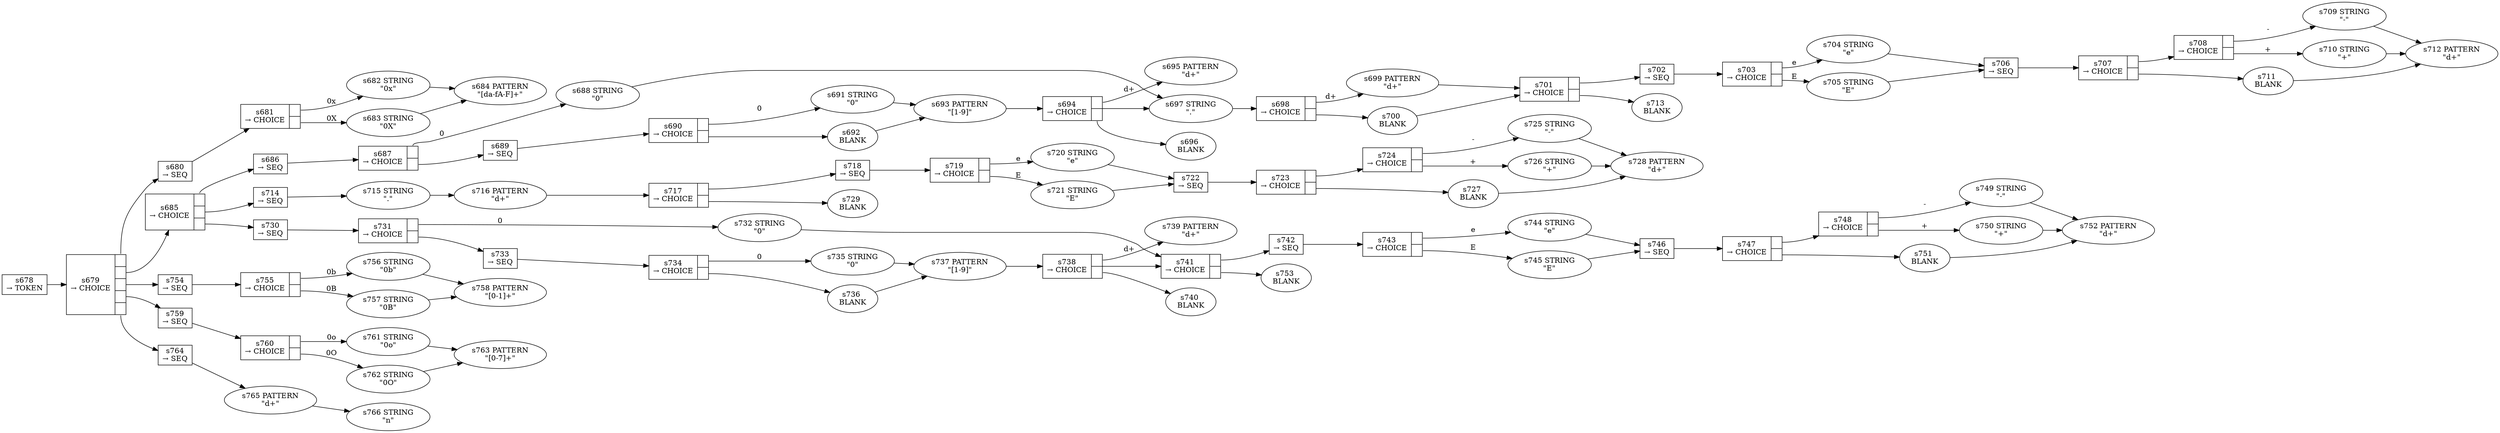 
  digraph number {
  
    rankdir=LR;
  
    s678 [label="s678\n&rarr; TOKEN", shape=record, fixedsize=false, peripheries=1];
  s679 [label="{s679\n&rarr; CHOICE|{<p0>|<p1>|<p2>|<p3>|<p4>}}", shape=record, fixedsize=false, peripheries=1];
  s680 [label="s680\n&rarr; SEQ", shape=record, fixedsize=false, peripheries=1];
  s681 [label="{s681\n&rarr; CHOICE|{<p0>|<p1>}}", shape=record, fixedsize=false, peripheries=1];
  s682 [label="s682 STRING\n\"0x\""];
  s681:p0 -> s682 [label="0x"];
  s683 [label="s683 STRING\n\"0X\""];
  s681:p1 -> s683 [label="0X"];
  s680 -> s681 [];
  s684 [label="s684 PATTERN\n\"[\da-fA-F]+\""];
  s682 -> s684 [];
  s683 -> s684 [];
  s679:p0 -> s680 [label=""];
  s685 [label="{s685\n&rarr; CHOICE|{<p0>|<p1>|<p2>}}", shape=record, fixedsize=false, peripheries=1];
  s686 [label="s686\n&rarr; SEQ", shape=record, fixedsize=false, peripheries=1];
  s687 [label="{s687\n&rarr; CHOICE|{<p0>|<p1>}}", shape=record, fixedsize=false, peripheries=1];
  s688 [label="s688 STRING\n\"0\""];
  s687:p0 -> s688 [label="0"];
  s689 [label="s689\n&rarr; SEQ", shape=record, fixedsize=false, peripheries=1];
  s690 [label="{s690\n&rarr; CHOICE|{<p0>|<p1>}}", shape=record, fixedsize=false, peripheries=1];
  s691 [label="s691 STRING\n\"0\""];
  s690:p0 -> s691 [label="0"];
  s692 [label="s692 \nBLANK"];
  s690:p1 -> s692 [label=""];
  s689 -> s690 [];
  s693 [label="s693 PATTERN\n\"[1-9]\""];
  s691 -> s693 [];
  s692 -> s693 [];
  s694 [label="{s694\n&rarr; CHOICE|{<p0>|<p1>}}", shape=record, fixedsize=false, peripheries=1];
  s695 [label="s695 PATTERN\n\"\d+\""];
  s694:p0 -> s695 [label="\d+"];
  s696 [label="s696 \nBLANK"];
  s694:p1 -> s696 [label=""];
  s693 -> s694 [];
  s687:p1 -> s689 [label=""];
  s686 -> s687 [];
  s697 [label="s697 STRING\n\".\""];
  s688 -> s697 [];
  s694 -> s697 [];
  s698 [label="{s698\n&rarr; CHOICE|{<p0>|<p1>}}", shape=record, fixedsize=false, peripheries=1];
  s699 [label="s699 PATTERN\n\"\d+\""];
  s698:p0 -> s699 [label="\d+"];
  s700 [label="s700 \nBLANK"];
  s698:p1 -> s700 [label=""];
  s697 -> s698 [];
  s701 [label="{s701\n&rarr; CHOICE|{<p0>|<p1>}}", shape=record, fixedsize=false, peripheries=1];
  s702 [label="s702\n&rarr; SEQ", shape=record, fixedsize=false, peripheries=1];
  s703 [label="{s703\n&rarr; CHOICE|{<p0>|<p1>}}", shape=record, fixedsize=false, peripheries=1];
  s704 [label="s704 STRING\n\"e\""];
  s703:p0 -> s704 [label="e"];
  s705 [label="s705 STRING\n\"E\""];
  s703:p1 -> s705 [label="E"];
  s702 -> s703 [];
  s706 [label="s706\n&rarr; SEQ", shape=record, fixedsize=false, peripheries=1];
  s707 [label="{s707\n&rarr; CHOICE|{<p0>|<p1>}}", shape=record, fixedsize=false, peripheries=1];
  s708 [label="{s708\n&rarr; CHOICE|{<p0>|<p1>}}", shape=record, fixedsize=false, peripheries=1];
  s709 [label="s709 STRING\n\"-\""];
  s708:p0 -> s709 [label="-"];
  s710 [label="s710 STRING\n\"+\""];
  s708:p1 -> s710 [label="+"];
  s707:p0 -> s708 [label=""];
  s711 [label="s711 \nBLANK"];
  s707:p1 -> s711 [label=""];
  s706 -> s707 [];
  s712 [label="s712 PATTERN\n\"\d+\""];
  s709 -> s712 [];
  s710 -> s712 [];
  s711 -> s712 [];
  s704 -> s706 [];
  s705 -> s706 [];
  s701:p0 -> s702 [label=""];
  s713 [label="s713 \nBLANK"];
  s701:p1 -> s713 [label=""];
  s699 -> s701 [];
  s700 -> s701 [];
  s685:p0 -> s686 [label=""];
  s714 [label="s714\n&rarr; SEQ", shape=record, fixedsize=false, peripheries=1];
  s715 [label="s715 STRING\n\".\""];
  s714 -> s715 [];
  s716 [label="s716 PATTERN\n\"\d+\""];
  s715 -> s716 [];
  s717 [label="{s717\n&rarr; CHOICE|{<p0>|<p1>}}", shape=record, fixedsize=false, peripheries=1];
  s718 [label="s718\n&rarr; SEQ", shape=record, fixedsize=false, peripheries=1];
  s719 [label="{s719\n&rarr; CHOICE|{<p0>|<p1>}}", shape=record, fixedsize=false, peripheries=1];
  s720 [label="s720 STRING\n\"e\""];
  s719:p0 -> s720 [label="e"];
  s721 [label="s721 STRING\n\"E\""];
  s719:p1 -> s721 [label="E"];
  s718 -> s719 [];
  s722 [label="s722\n&rarr; SEQ", shape=record, fixedsize=false, peripheries=1];
  s723 [label="{s723\n&rarr; CHOICE|{<p0>|<p1>}}", shape=record, fixedsize=false, peripheries=1];
  s724 [label="{s724\n&rarr; CHOICE|{<p0>|<p1>}}", shape=record, fixedsize=false, peripheries=1];
  s725 [label="s725 STRING\n\"-\""];
  s724:p0 -> s725 [label="-"];
  s726 [label="s726 STRING\n\"+\""];
  s724:p1 -> s726 [label="+"];
  s723:p0 -> s724 [label=""];
  s727 [label="s727 \nBLANK"];
  s723:p1 -> s727 [label=""];
  s722 -> s723 [];
  s728 [label="s728 PATTERN\n\"\d+\""];
  s725 -> s728 [];
  s726 -> s728 [];
  s727 -> s728 [];
  s720 -> s722 [];
  s721 -> s722 [];
  s717:p0 -> s718 [label=""];
  s729 [label="s729 \nBLANK"];
  s717:p1 -> s729 [label=""];
  s716 -> s717 [];
  s685:p1 -> s714 [label=""];
  s730 [label="s730\n&rarr; SEQ", shape=record, fixedsize=false, peripheries=1];
  s731 [label="{s731\n&rarr; CHOICE|{<p0>|<p1>}}", shape=record, fixedsize=false, peripheries=1];
  s732 [label="s732 STRING\n\"0\""];
  s731:p0 -> s732 [label="0"];
  s733 [label="s733\n&rarr; SEQ", shape=record, fixedsize=false, peripheries=1];
  s734 [label="{s734\n&rarr; CHOICE|{<p0>|<p1>}}", shape=record, fixedsize=false, peripheries=1];
  s735 [label="s735 STRING\n\"0\""];
  s734:p0 -> s735 [label="0"];
  s736 [label="s736 \nBLANK"];
  s734:p1 -> s736 [label=""];
  s733 -> s734 [];
  s737 [label="s737 PATTERN\n\"[1-9]\""];
  s735 -> s737 [];
  s736 -> s737 [];
  s738 [label="{s738\n&rarr; CHOICE|{<p0>|<p1>}}", shape=record, fixedsize=false, peripheries=1];
  s739 [label="s739 PATTERN\n\"\d+\""];
  s738:p0 -> s739 [label="\d+"];
  s740 [label="s740 \nBLANK"];
  s738:p1 -> s740 [label=""];
  s737 -> s738 [];
  s731:p1 -> s733 [label=""];
  s730 -> s731 [];
  s741 [label="{s741\n&rarr; CHOICE|{<p0>|<p1>}}", shape=record, fixedsize=false, peripheries=1];
  s742 [label="s742\n&rarr; SEQ", shape=record, fixedsize=false, peripheries=1];
  s743 [label="{s743\n&rarr; CHOICE|{<p0>|<p1>}}", shape=record, fixedsize=false, peripheries=1];
  s744 [label="s744 STRING\n\"e\""];
  s743:p0 -> s744 [label="e"];
  s745 [label="s745 STRING\n\"E\""];
  s743:p1 -> s745 [label="E"];
  s742 -> s743 [];
  s746 [label="s746\n&rarr; SEQ", shape=record, fixedsize=false, peripheries=1];
  s747 [label="{s747\n&rarr; CHOICE|{<p0>|<p1>}}", shape=record, fixedsize=false, peripheries=1];
  s748 [label="{s748\n&rarr; CHOICE|{<p0>|<p1>}}", shape=record, fixedsize=false, peripheries=1];
  s749 [label="s749 STRING\n\"-\""];
  s748:p0 -> s749 [label="-"];
  s750 [label="s750 STRING\n\"+\""];
  s748:p1 -> s750 [label="+"];
  s747:p0 -> s748 [label=""];
  s751 [label="s751 \nBLANK"];
  s747:p1 -> s751 [label=""];
  s746 -> s747 [];
  s752 [label="s752 PATTERN\n\"\d+\""];
  s749 -> s752 [];
  s750 -> s752 [];
  s751 -> s752 [];
  s744 -> s746 [];
  s745 -> s746 [];
  s741:p0 -> s742 [label=""];
  s753 [label="s753 \nBLANK"];
  s741:p1 -> s753 [label=""];
  s732 -> s741 [];
  s738 -> s741 [];
  s685:p2 -> s730 [label=""];
  s679:p1 -> s685 [label=""];
  s754 [label="s754\n&rarr; SEQ", shape=record, fixedsize=false, peripheries=1];
  s755 [label="{s755\n&rarr; CHOICE|{<p0>|<p1>}}", shape=record, fixedsize=false, peripheries=1];
  s756 [label="s756 STRING\n\"0b\""];
  s755:p0 -> s756 [label="0b"];
  s757 [label="s757 STRING\n\"0B\""];
  s755:p1 -> s757 [label="0B"];
  s754 -> s755 [];
  s758 [label="s758 PATTERN\n\"[0-1]+\""];
  s756 -> s758 [];
  s757 -> s758 [];
  s679:p2 -> s754 [label=""];
  s759 [label="s759\n&rarr; SEQ", shape=record, fixedsize=false, peripheries=1];
  s760 [label="{s760\n&rarr; CHOICE|{<p0>|<p1>}}", shape=record, fixedsize=false, peripheries=1];
  s761 [label="s761 STRING\n\"0o\""];
  s760:p0 -> s761 [label="0o"];
  s762 [label="s762 STRING\n\"0O\""];
  s760:p1 -> s762 [label="0O"];
  s759 -> s760 [];
  s763 [label="s763 PATTERN\n\"[0-7]+\""];
  s761 -> s763 [];
  s762 -> s763 [];
  s679:p3 -> s759 [label=""];
  s764 [label="s764\n&rarr; SEQ", shape=record, fixedsize=false, peripheries=1];
  s765 [label="s765 PATTERN\n\"\d+\""];
  s764 -> s765 [];
  s766 [label="s766 STRING\n\"n\""];
  s765 -> s766 [];
  s679:p4 -> s764 [label=""];
  s678 -> s679 [];
  
  }
  